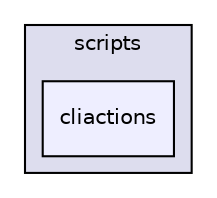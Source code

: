 digraph G {
  compound=true
  node [ fontsize="10", fontname="Helvetica"];
  edge [ labelfontsize="10", labelfontname="Helvetica"];
  subgraph clusterdir_e4f25c776a14e841cd650b4520cb7443 {
    graph [ bgcolor="#ddddee", pencolor="black", label="scripts" fontname="Helvetica", fontsize="10", URL="dir_e4f25c776a14e841cd650b4520cb7443.html"]
  dir_94389ab6df044da39210330e6cf9ef70 [shape=box, label="cliactions", style="filled", fillcolor="#eeeeff", pencolor="black", URL="dir_94389ab6df044da39210330e6cf9ef70.html"];
  }
}
